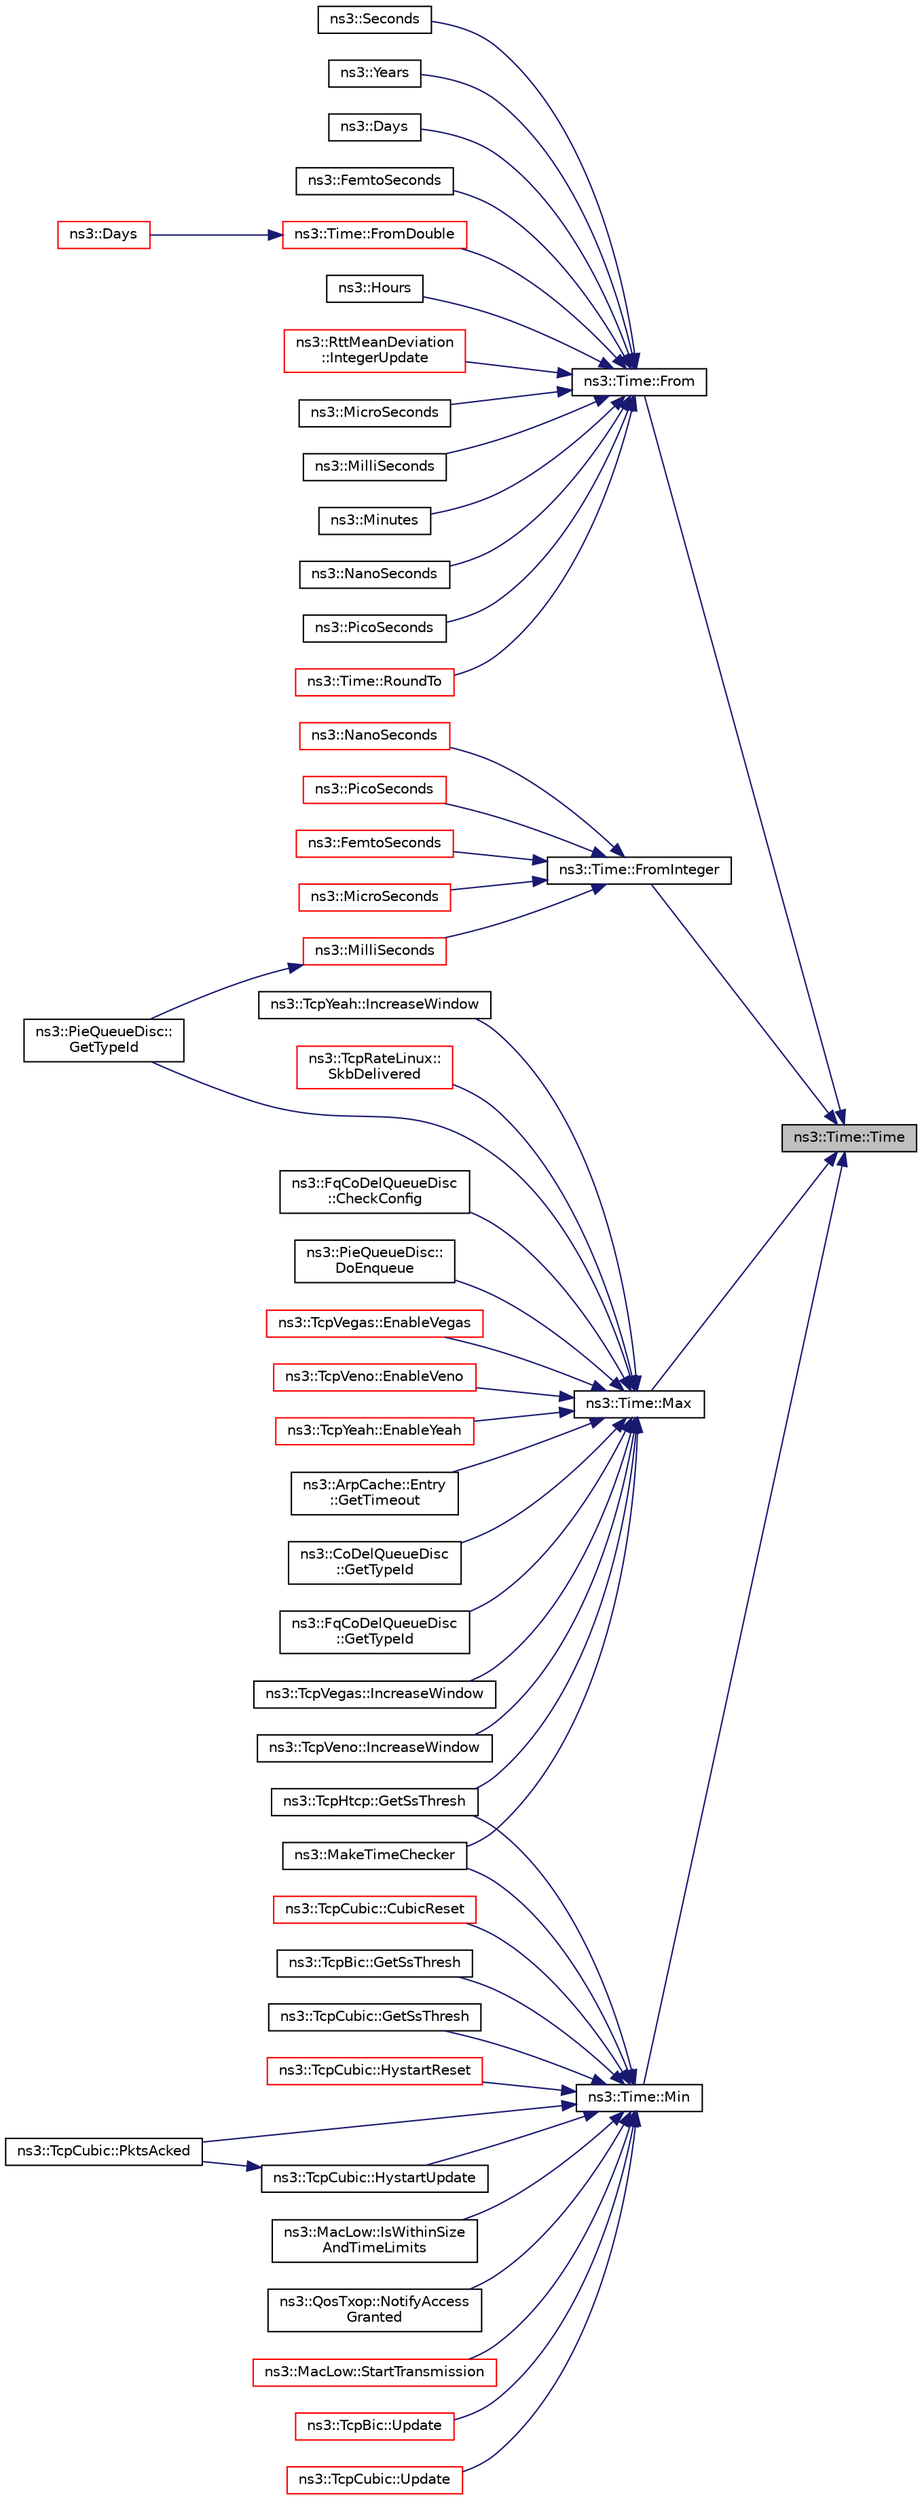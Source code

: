 digraph "ns3::Time::Time"
{
 // LATEX_PDF_SIZE
  edge [fontname="Helvetica",fontsize="10",labelfontname="Helvetica",labelfontsize="10"];
  node [fontname="Helvetica",fontsize="10",shape=record];
  rankdir="RL";
  Node1 [label="ns3::Time::Time",height=0.2,width=0.4,color="black", fillcolor="grey75", style="filled", fontcolor="black",tooltip="Default constructor, with value 0."];
  Node1 -> Node2 [dir="back",color="midnightblue",fontsize="10",style="solid",fontname="Helvetica"];
  Node2 [label="ns3::Time::From",height=0.2,width=0.4,color="black", fillcolor="white", style="filled",URL="$classns3_1_1_time.html#a34e4acc13d0e08cc8cb9cd3b838b9baf",tooltip="Create a Time in the current unit."];
  Node2 -> Node3 [dir="back",color="midnightblue",fontsize="10",style="solid",fontname="Helvetica"];
  Node3 [label="ns3::Days",height=0.2,width=0.4,color="black", fillcolor="white", style="filled",URL="$group__timecivil.html#ga403cbc20d7d2533f6ced509e5ebaf981",tooltip="Construct a Time in the indicated unit."];
  Node2 -> Node4 [dir="back",color="midnightblue",fontsize="10",style="solid",fontname="Helvetica"];
  Node4 [label="ns3::FemtoSeconds",height=0.2,width=0.4,color="black", fillcolor="white", style="filled",URL="$group__timecivil.html#gac5e0f0ac4f64b42a73364a839379ead9",tooltip="Construct a Time in the indicated unit."];
  Node2 -> Node5 [dir="back",color="midnightblue",fontsize="10",style="solid",fontname="Helvetica"];
  Node5 [label="ns3::Time::FromDouble",height=0.2,width=0.4,color="red", fillcolor="white", style="filled",URL="$classns3_1_1_time.html#a60e845f4a74e62495b86356afe604cb4",tooltip="Create a Time equal to value in unit unit."];
  Node5 -> Node6 [dir="back",color="midnightblue",fontsize="10",style="solid",fontname="Helvetica"];
  Node6 [label="ns3::Days",height=0.2,width=0.4,color="red", fillcolor="white", style="filled",URL="$group__timecivil.html#ga58292fd2de67cc4ccd619ca83d28574b",tooltip="Construct a Time in the indicated unit."];
  Node2 -> Node2080 [dir="back",color="midnightblue",fontsize="10",style="solid",fontname="Helvetica"];
  Node2080 [label="ns3::Hours",height=0.2,width=0.4,color="black", fillcolor="white", style="filled",URL="$group__timecivil.html#ga29967d3f5a5308049182163b6531538f",tooltip="Construct a Time in the indicated unit."];
  Node2 -> Node2081 [dir="back",color="midnightblue",fontsize="10",style="solid",fontname="Helvetica"];
  Node2081 [label="ns3::RttMeanDeviation\l::IntegerUpdate",height=0.2,width=0.4,color="red", fillcolor="white", style="filled",URL="$classns3_1_1_rtt_mean_deviation.html#af64f76fb0e39c735425f56add7e6bdd0",tooltip="Method to update the rtt and variation estimates using integer arithmetic, used when the values of Al..."];
  Node2 -> Node2082 [dir="back",color="midnightblue",fontsize="10",style="solid",fontname="Helvetica"];
  Node2082 [label="ns3::MicroSeconds",height=0.2,width=0.4,color="black", fillcolor="white", style="filled",URL="$group__timecivil.html#gaefa3fed7390aaefecbd786061349422f",tooltip="Construct a Time in the indicated unit."];
  Node2 -> Node2083 [dir="back",color="midnightblue",fontsize="10",style="solid",fontname="Helvetica"];
  Node2083 [label="ns3::MilliSeconds",height=0.2,width=0.4,color="black", fillcolor="white", style="filled",URL="$group__timecivil.html#ga2bf74bc619c2bd0c88126e60a278bc2a",tooltip="Construct a Time in the indicated unit."];
  Node2 -> Node2084 [dir="back",color="midnightblue",fontsize="10",style="solid",fontname="Helvetica"];
  Node2084 [label="ns3::Minutes",height=0.2,width=0.4,color="black", fillcolor="white", style="filled",URL="$group__timecivil.html#gad1d65647c9da93fd8679b9d87e04c7f4",tooltip="Construct a Time in the indicated unit."];
  Node2 -> Node2085 [dir="back",color="midnightblue",fontsize="10",style="solid",fontname="Helvetica"];
  Node2085 [label="ns3::NanoSeconds",height=0.2,width=0.4,color="black", fillcolor="white", style="filled",URL="$group__timecivil.html#gac97e03612b1423b981d8675a2eba95f8",tooltip="Construct a Time in the indicated unit."];
  Node2 -> Node2086 [dir="back",color="midnightblue",fontsize="10",style="solid",fontname="Helvetica"];
  Node2086 [label="ns3::PicoSeconds",height=0.2,width=0.4,color="black", fillcolor="white", style="filled",URL="$group__timecivil.html#ga5187d3b8cb7ceccc0d492fe93a206aa8",tooltip="Construct a Time in the indicated unit."];
  Node2 -> Node1624 [dir="back",color="midnightblue",fontsize="10",style="solid",fontname="Helvetica"];
  Node1624 [label="ns3::Time::RoundTo",height=0.2,width=0.4,color="red", fillcolor="white", style="filled",URL="$classns3_1_1_time.html#a203a63101bb3c2b31ca4692b0b1cdd50",tooltip="Round a Time to a specific unit."];
  Node2 -> Node2087 [dir="back",color="midnightblue",fontsize="10",style="solid",fontname="Helvetica"];
  Node2087 [label="ns3::Seconds",height=0.2,width=0.4,color="black", fillcolor="white", style="filled",URL="$group__timecivil.html#ga8f78ae67044d734a45fa1a979d7ea1b3",tooltip="Construct a Time in the indicated unit."];
  Node2 -> Node2088 [dir="back",color="midnightblue",fontsize="10",style="solid",fontname="Helvetica"];
  Node2088 [label="ns3::Years",height=0.2,width=0.4,color="black", fillcolor="white", style="filled",URL="$group__timecivil.html#ga6908a3ce36aeef5fee0ea41ff6e7a1fb",tooltip="Construct a Time in the indicated unit."];
  Node1 -> Node1288 [dir="back",color="midnightblue",fontsize="10",style="solid",fontname="Helvetica"];
  Node1288 [label="ns3::Time::FromInteger",height=0.2,width=0.4,color="black", fillcolor="white", style="filled",URL="$classns3_1_1_time.html#a3e742c67b2764e75ff95f9b754d43fe9",tooltip="Create a Time equal to value in unit unit."];
  Node1288 -> Node1289 [dir="back",color="midnightblue",fontsize="10",style="solid",fontname="Helvetica"];
  Node1289 [label="ns3::FemtoSeconds",height=0.2,width=0.4,color="red", fillcolor="white", style="filled",URL="$group__timecivil.html#ga7df0af9e3ea0a71baeba0fbde1c54943",tooltip="Construct a Time in the indicated unit."];
  Node1288 -> Node1290 [dir="back",color="midnightblue",fontsize="10",style="solid",fontname="Helvetica"];
  Node1290 [label="ns3::MicroSeconds",height=0.2,width=0.4,color="red", fillcolor="white", style="filled",URL="$group__timecivil.html#ga17465a639c8d1464e76538afdd78a9f0",tooltip="Construct a Time in the indicated unit."];
  Node1288 -> Node1429 [dir="back",color="midnightblue",fontsize="10",style="solid",fontname="Helvetica"];
  Node1429 [label="ns3::MilliSeconds",height=0.2,width=0.4,color="red", fillcolor="white", style="filled",URL="$group__timecivil.html#gaf26127cf4571146b83a92ee18679c7a9",tooltip="Construct a Time in the indicated unit."];
  Node1429 -> Node820 [dir="back",color="midnightblue",fontsize="10",style="solid",fontname="Helvetica"];
  Node820 [label="ns3::PieQueueDisc::\lGetTypeId",height=0.2,width=0.4,color="black", fillcolor="white", style="filled",URL="$classns3_1_1_pie_queue_disc.html#a77db6d3c88c9d7b3037d1c3bae6fb80f",tooltip="Get the type ID."];
  Node1288 -> Node1596 [dir="back",color="midnightblue",fontsize="10",style="solid",fontname="Helvetica"];
  Node1596 [label="ns3::NanoSeconds",height=0.2,width=0.4,color="red", fillcolor="white", style="filled",URL="$group__timecivil.html#ga281d64bcb4dad96267d83c7688ec433f",tooltip="Construct a Time in the indicated unit."];
  Node1288 -> Node1619 [dir="back",color="midnightblue",fontsize="10",style="solid",fontname="Helvetica"];
  Node1619 [label="ns3::PicoSeconds",height=0.2,width=0.4,color="red", fillcolor="white", style="filled",URL="$group__timecivil.html#ga76fd2414c43c694447c6e290954c9f3a",tooltip="Construct a Time in the indicated unit."];
  Node1 -> Node2089 [dir="back",color="midnightblue",fontsize="10",style="solid",fontname="Helvetica"];
  Node2089 [label="ns3::Time::Max",height=0.2,width=0.4,color="black", fillcolor="white", style="filled",URL="$classns3_1_1_time.html#ad3414eb47d40a34971d5e78db88cfc72",tooltip="Maximum representable Time Not to be confused with Max(Time,Time)."];
  Node2089 -> Node2090 [dir="back",color="midnightblue",fontsize="10",style="solid",fontname="Helvetica"];
  Node2090 [label="ns3::FqCoDelQueueDisc\l::CheckConfig",height=0.2,width=0.4,color="black", fillcolor="white", style="filled",URL="$classns3_1_1_fq_co_del_queue_disc.html#a18368ef335c681f62b337862583068a7",tooltip="Check whether the current configuration is correct."];
  Node2089 -> Node450 [dir="back",color="midnightblue",fontsize="10",style="solid",fontname="Helvetica"];
  Node450 [label="ns3::PieQueueDisc::\lDoEnqueue",height=0.2,width=0.4,color="black", fillcolor="white", style="filled",URL="$classns3_1_1_pie_queue_disc.html#a583c0ac9ca43810a32af239e23e31614",tooltip="This function actually enqueues a packet into the queue disc."];
  Node2089 -> Node2091 [dir="back",color="midnightblue",fontsize="10",style="solid",fontname="Helvetica"];
  Node2091 [label="ns3::TcpVegas::EnableVegas",height=0.2,width=0.4,color="red", fillcolor="white", style="filled",URL="$classns3_1_1_tcp_vegas.html#a9598876615fdef3542af10ff541e1d40",tooltip="Enable Vegas algorithm to start taking Vegas samples."];
  Node2089 -> Node2093 [dir="back",color="midnightblue",fontsize="10",style="solid",fontname="Helvetica"];
  Node2093 [label="ns3::TcpVeno::EnableVeno",height=0.2,width=0.4,color="red", fillcolor="white", style="filled",URL="$classns3_1_1_tcp_veno.html#a7ece86eb87a0b29cb1d13be11a963873",tooltip="Enable Veno algorithm to start Veno sampling."];
  Node2089 -> Node2095 [dir="back",color="midnightblue",fontsize="10",style="solid",fontname="Helvetica"];
  Node2095 [label="ns3::TcpYeah::EnableYeah",height=0.2,width=0.4,color="red", fillcolor="white", style="filled",URL="$classns3_1_1_tcp_yeah.html#ad2f91d04a90f689b9cfd05a26de6472e",tooltip="Enable YeAH algorithm to start taking YeAH samples."];
  Node2089 -> Node1945 [dir="back",color="midnightblue",fontsize="10",style="solid",fontname="Helvetica"];
  Node1945 [label="ns3::TcpHtcp::GetSsThresh",height=0.2,width=0.4,color="black", fillcolor="white", style="filled",URL="$classns3_1_1_tcp_htcp.html#add36278610893b4eba23cf688f7779d8",tooltip="Get the slow start threshold after a loss event."];
  Node2089 -> Node738 [dir="back",color="midnightblue",fontsize="10",style="solid",fontname="Helvetica"];
  Node738 [label="ns3::ArpCache::Entry\l::GetTimeout",height=0.2,width=0.4,color="black", fillcolor="white", style="filled",URL="$classns3_1_1_arp_cache_1_1_entry.html#a45db2d4cfc508a9d099e26c56d7c9953",tooltip="Returns the entry timeout."];
  Node2089 -> Node2097 [dir="back",color="midnightblue",fontsize="10",style="solid",fontname="Helvetica"];
  Node2097 [label="ns3::CoDelQueueDisc\l::GetTypeId",height=0.2,width=0.4,color="black", fillcolor="white", style="filled",URL="$classns3_1_1_co_del_queue_disc.html#ae0ee4bf739d0a32330de43741a362f59",tooltip="Get the type ID."];
  Node2089 -> Node2098 [dir="back",color="midnightblue",fontsize="10",style="solid",fontname="Helvetica"];
  Node2098 [label="ns3::FqCoDelQueueDisc\l::GetTypeId",height=0.2,width=0.4,color="black", fillcolor="white", style="filled",URL="$classns3_1_1_fq_co_del_queue_disc.html#ac1928d4a228c995d1c24f413fde82bd2",tooltip="Get the type ID."];
  Node2089 -> Node820 [dir="back",color="midnightblue",fontsize="10",style="solid",fontname="Helvetica"];
  Node2089 -> Node1766 [dir="back",color="midnightblue",fontsize="10",style="solid",fontname="Helvetica"];
  Node1766 [label="ns3::TcpVegas::IncreaseWindow",height=0.2,width=0.4,color="black", fillcolor="white", style="filled",URL="$classns3_1_1_tcp_vegas.html#ae80e9ac677116dada43dacda0f98a8b6",tooltip="Adjust cwnd following Vegas linear increase/decrease algorithm."];
  Node2089 -> Node1767 [dir="back",color="midnightblue",fontsize="10",style="solid",fontname="Helvetica"];
  Node1767 [label="ns3::TcpVeno::IncreaseWindow",height=0.2,width=0.4,color="black", fillcolor="white", style="filled",URL="$classns3_1_1_tcp_veno.html#a5865787a20ea7c2c8beee2df5cefcdaa",tooltip="Adjust cwnd following Veno additive increase algorithm."];
  Node2089 -> Node1768 [dir="back",color="midnightblue",fontsize="10",style="solid",fontname="Helvetica"];
  Node1768 [label="ns3::TcpYeah::IncreaseWindow",height=0.2,width=0.4,color="black", fillcolor="white", style="filled",URL="$classns3_1_1_tcp_yeah.html#aa1efa60adbcb1dfad8d188deef7ed2ea",tooltip="Adjust cwnd following YeAH dual-mode algorithm."];
  Node2089 -> Node2099 [dir="back",color="midnightblue",fontsize="10",style="solid",fontname="Helvetica"];
  Node2099 [label="ns3::MakeTimeChecker",height=0.2,width=0.4,color="black", fillcolor="white", style="filled",URL="$group__attribute___time.html#gafa973743589be9a3b857d842a1b3f3c8",tooltip="Helper to make an unbounded Time checker."];
  Node2089 -> Node2100 [dir="back",color="midnightblue",fontsize="10",style="solid",fontname="Helvetica"];
  Node2100 [label="ns3::TcpRateLinux::\lSkbDelivered",height=0.2,width=0.4,color="red", fillcolor="white", style="filled",URL="$classns3_1_1_tcp_rate_linux.html#a2ec421fa97c9e10fa38dd824b3f8efd7",tooltip="Update the Rate information after an item is received."];
  Node1 -> Node2102 [dir="back",color="midnightblue",fontsize="10",style="solid",fontname="Helvetica"];
  Node2102 [label="ns3::Time::Min",height=0.2,width=0.4,color="black", fillcolor="white", style="filled",URL="$classns3_1_1_time.html#a75169ee37c557c616eb79e1a15ed09b7",tooltip="Minimum representable Time Not to be confused with Min(Time,Time)."];
  Node2102 -> Node2103 [dir="back",color="midnightblue",fontsize="10",style="solid",fontname="Helvetica"];
  Node2103 [label="ns3::TcpCubic::CubicReset",height=0.2,width=0.4,color="red", fillcolor="white", style="filled",URL="$classns3_1_1_tcp_cubic.html#ad27735b7798af17915ad35602fbe996b",tooltip=" "];
  Node2102 -> Node2105 [dir="back",color="midnightblue",fontsize="10",style="solid",fontname="Helvetica"];
  Node2105 [label="ns3::TcpBic::GetSsThresh",height=0.2,width=0.4,color="black", fillcolor="white", style="filled",URL="$classns3_1_1_tcp_bic.html#aaec211ef4f1624860911aaf544ac9650",tooltip="Get the slow start threshold after a loss event."];
  Node2102 -> Node2106 [dir="back",color="midnightblue",fontsize="10",style="solid",fontname="Helvetica"];
  Node2106 [label="ns3::TcpCubic::GetSsThresh",height=0.2,width=0.4,color="black", fillcolor="white", style="filled",URL="$classns3_1_1_tcp_cubic.html#adced32f15c635759de55287319ce7936",tooltip="Get the slow start threshold after a loss event."];
  Node2102 -> Node1945 [dir="back",color="midnightblue",fontsize="10",style="solid",fontname="Helvetica"];
  Node2102 -> Node2107 [dir="back",color="midnightblue",fontsize="10",style="solid",fontname="Helvetica"];
  Node2107 [label="ns3::TcpCubic::HystartReset",height=0.2,width=0.4,color="red", fillcolor="white", style="filled",URL="$classns3_1_1_tcp_cubic.html#a041ef065895769c50cfc02d39372d08d",tooltip="Reset HyStart parameters."];
  Node2102 -> Node2108 [dir="back",color="midnightblue",fontsize="10",style="solid",fontname="Helvetica"];
  Node2108 [label="ns3::TcpCubic::HystartUpdate",height=0.2,width=0.4,color="black", fillcolor="white", style="filled",URL="$classns3_1_1_tcp_cubic.html#ac32cb45bced2f370fe530e307414fb3b",tooltip="Update HyStart parameters."];
  Node2108 -> Node2109 [dir="back",color="midnightblue",fontsize="10",style="solid",fontname="Helvetica"];
  Node2109 [label="ns3::TcpCubic::PktsAcked",height=0.2,width=0.4,color="black", fillcolor="white", style="filled",URL="$classns3_1_1_tcp_cubic.html#abcd72325d169bdd2a3858825aea8ca51",tooltip="Timing information on received ACK."];
  Node2102 -> Node1386 [dir="back",color="midnightblue",fontsize="10",style="solid",fontname="Helvetica"];
  Node1386 [label="ns3::MacLow::IsWithinSize\lAndTimeLimits",height=0.2,width=0.4,color="black", fillcolor="white", style="filled",URL="$classns3_1_1_mac_low.html#a2dc2b39866b901f5baad7f45ec8484a9",tooltip="Check whether an MPDU of the given size, destined to the given receiver and belonging to the given TI..."];
  Node2102 -> Node2099 [dir="back",color="midnightblue",fontsize="10",style="solid",fontname="Helvetica"];
  Node2102 -> Node745 [dir="back",color="midnightblue",fontsize="10",style="solid",fontname="Helvetica"];
  Node745 [label="ns3::QosTxop::NotifyAccess\lGranted",height=0.2,width=0.4,color="black", fillcolor="white", style="filled",URL="$classns3_1_1_qos_txop.html#a0d5a35b715d1c8415d5d95a5f0b2814c",tooltip="Notify the Txop that access has been granted."];
  Node2102 -> Node2109 [dir="back",color="midnightblue",fontsize="10",style="solid",fontname="Helvetica"];
  Node2102 -> Node356 [dir="back",color="midnightblue",fontsize="10",style="solid",fontname="Helvetica"];
  Node356 [label="ns3::MacLow::StartTransmission",height=0.2,width=0.4,color="red", fillcolor="white", style="filled",URL="$classns3_1_1_mac_low.html#aa477261c5209c13c66af9e2ae78b07e5",tooltip=" "];
  Node2102 -> Node2110 [dir="back",color="midnightblue",fontsize="10",style="solid",fontname="Helvetica"];
  Node2110 [label="ns3::TcpBic::Update",height=0.2,width=0.4,color="red", fillcolor="white", style="filled",URL="$classns3_1_1_tcp_bic.html#a900818048f6876e8b38f9d9b8257f631",tooltip="Bic window update after a new ack received."];
  Node2102 -> Node1932 [dir="back",color="midnightblue",fontsize="10",style="solid",fontname="Helvetica"];
  Node1932 [label="ns3::TcpCubic::Update",height=0.2,width=0.4,color="red", fillcolor="white", style="filled",URL="$classns3_1_1_tcp_cubic.html#a1676df929585823efe488c35448c69e4",tooltip="Cubic window update after a new ack received."];
}
